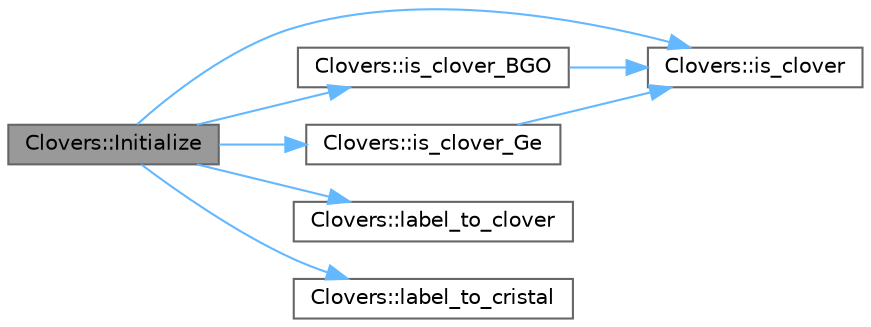 digraph "Clovers::Initialize"
{
 // LATEX_PDF_SIZE
  bgcolor="transparent";
  edge [fontname=Helvetica,fontsize=10,labelfontname=Helvetica,labelfontsize=10];
  node [fontname=Helvetica,fontsize=10,shape=box,height=0.2,width=0.4];
  rankdir="LR";
  Node1 [id="Node000001",label="Clovers::Initialize",height=0.2,width=0.4,color="gray40", fillcolor="grey60", style="filled", fontcolor="black",tooltip=" "];
  Node1 -> Node2 [id="edge1_Node000001_Node000002",color="steelblue1",style="solid",tooltip=" "];
  Node2 [id="Node000002",label="Clovers::is_clover",height=0.2,width=0.4,color="grey40", fillcolor="white", style="filled",URL="$class_clovers.html#a9c28e72706c325a4fe3b0aab61c0bfe0",tooltip=" "];
  Node1 -> Node3 [id="edge2_Node000001_Node000003",color="steelblue1",style="solid",tooltip=" "];
  Node3 [id="Node000003",label="Clovers::is_clover_BGO",height=0.2,width=0.4,color="grey40", fillcolor="white", style="filled",URL="$class_clovers.html#a4940a14c796f0825697af29156644e9c",tooltip=" "];
  Node3 -> Node2 [id="edge3_Node000003_Node000002",color="steelblue1",style="solid",tooltip=" "];
  Node1 -> Node4 [id="edge4_Node000001_Node000004",color="steelblue1",style="solid",tooltip=" "];
  Node4 [id="Node000004",label="Clovers::is_clover_Ge",height=0.2,width=0.4,color="grey40", fillcolor="white", style="filled",URL="$class_clovers.html#a434508059d1a1f8e1c31dc793505cdc7",tooltip=" "];
  Node4 -> Node2 [id="edge5_Node000004_Node000002",color="steelblue1",style="solid",tooltip=" "];
  Node1 -> Node5 [id="edge6_Node000001_Node000005",color="steelblue1",style="solid",tooltip=" "];
  Node5 [id="Node000005",label="Clovers::label_to_clover",height=0.2,width=0.4,color="grey40", fillcolor="white", style="filled",URL="$class_clovers.html#a9b2bcd83b6884936745b06346b121b73",tooltip=" "];
  Node1 -> Node6 [id="edge7_Node000001_Node000006",color="steelblue1",style="solid",tooltip=" "];
  Node6 [id="Node000006",label="Clovers::label_to_cristal",height=0.2,width=0.4,color="grey40", fillcolor="white", style="filled",URL="$class_clovers.html#ad047177f1403bb65359a6ad07ba4473a",tooltip=" "];
}
